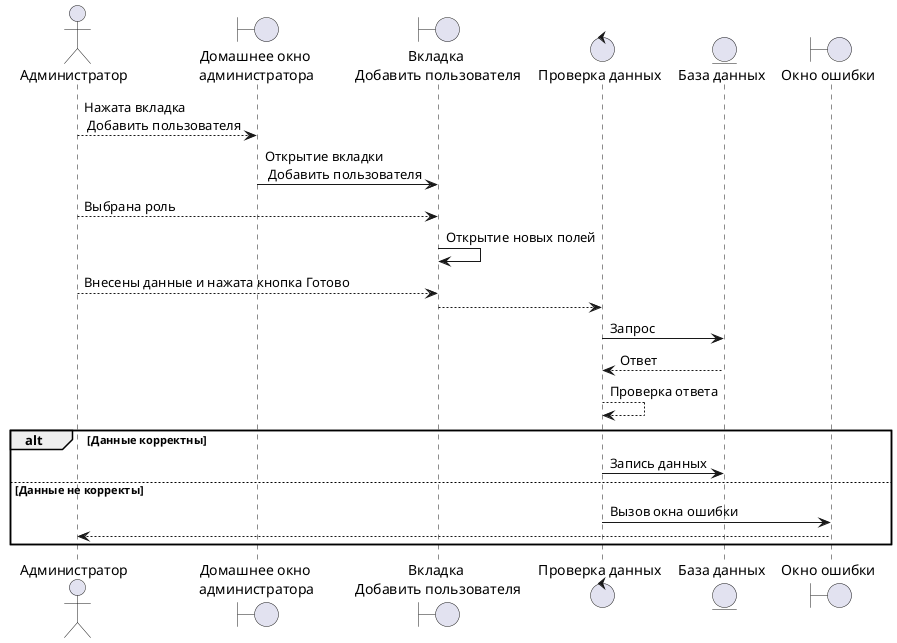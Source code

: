 @startuml PoDobavleniePolzovatelya.wsd

actor "Администратор" as pl

boundary "Домашнее окно\n администратора" as bo

boundary "Вкладка\n Добавить пользователя" as bo1

control "Проверка данных" as co2

entity "База данных" as en

boundary "Окно ошибки" as err

pl --> bo : Нажата вкладка\n Добавить пользователя

bo -> bo1 : Открытие вкладки\n Добавить пользователя


pl --> bo1 : Выбрана роль

bo1 -> bo1 : Открытие новых полей

pl --> bo1 : Внесены данные и нажата кнопка Готово

bo1 --> co2

co2 -> en : Запрос

en --> co2 : Ответ

co2 --> co2 : Проверка ответа

alt Данные корректны

co2 -> en : Запись данных

else Данные не корректы

co2 -> err : Вызов окна ошибки

err --> pl

end

@enduml